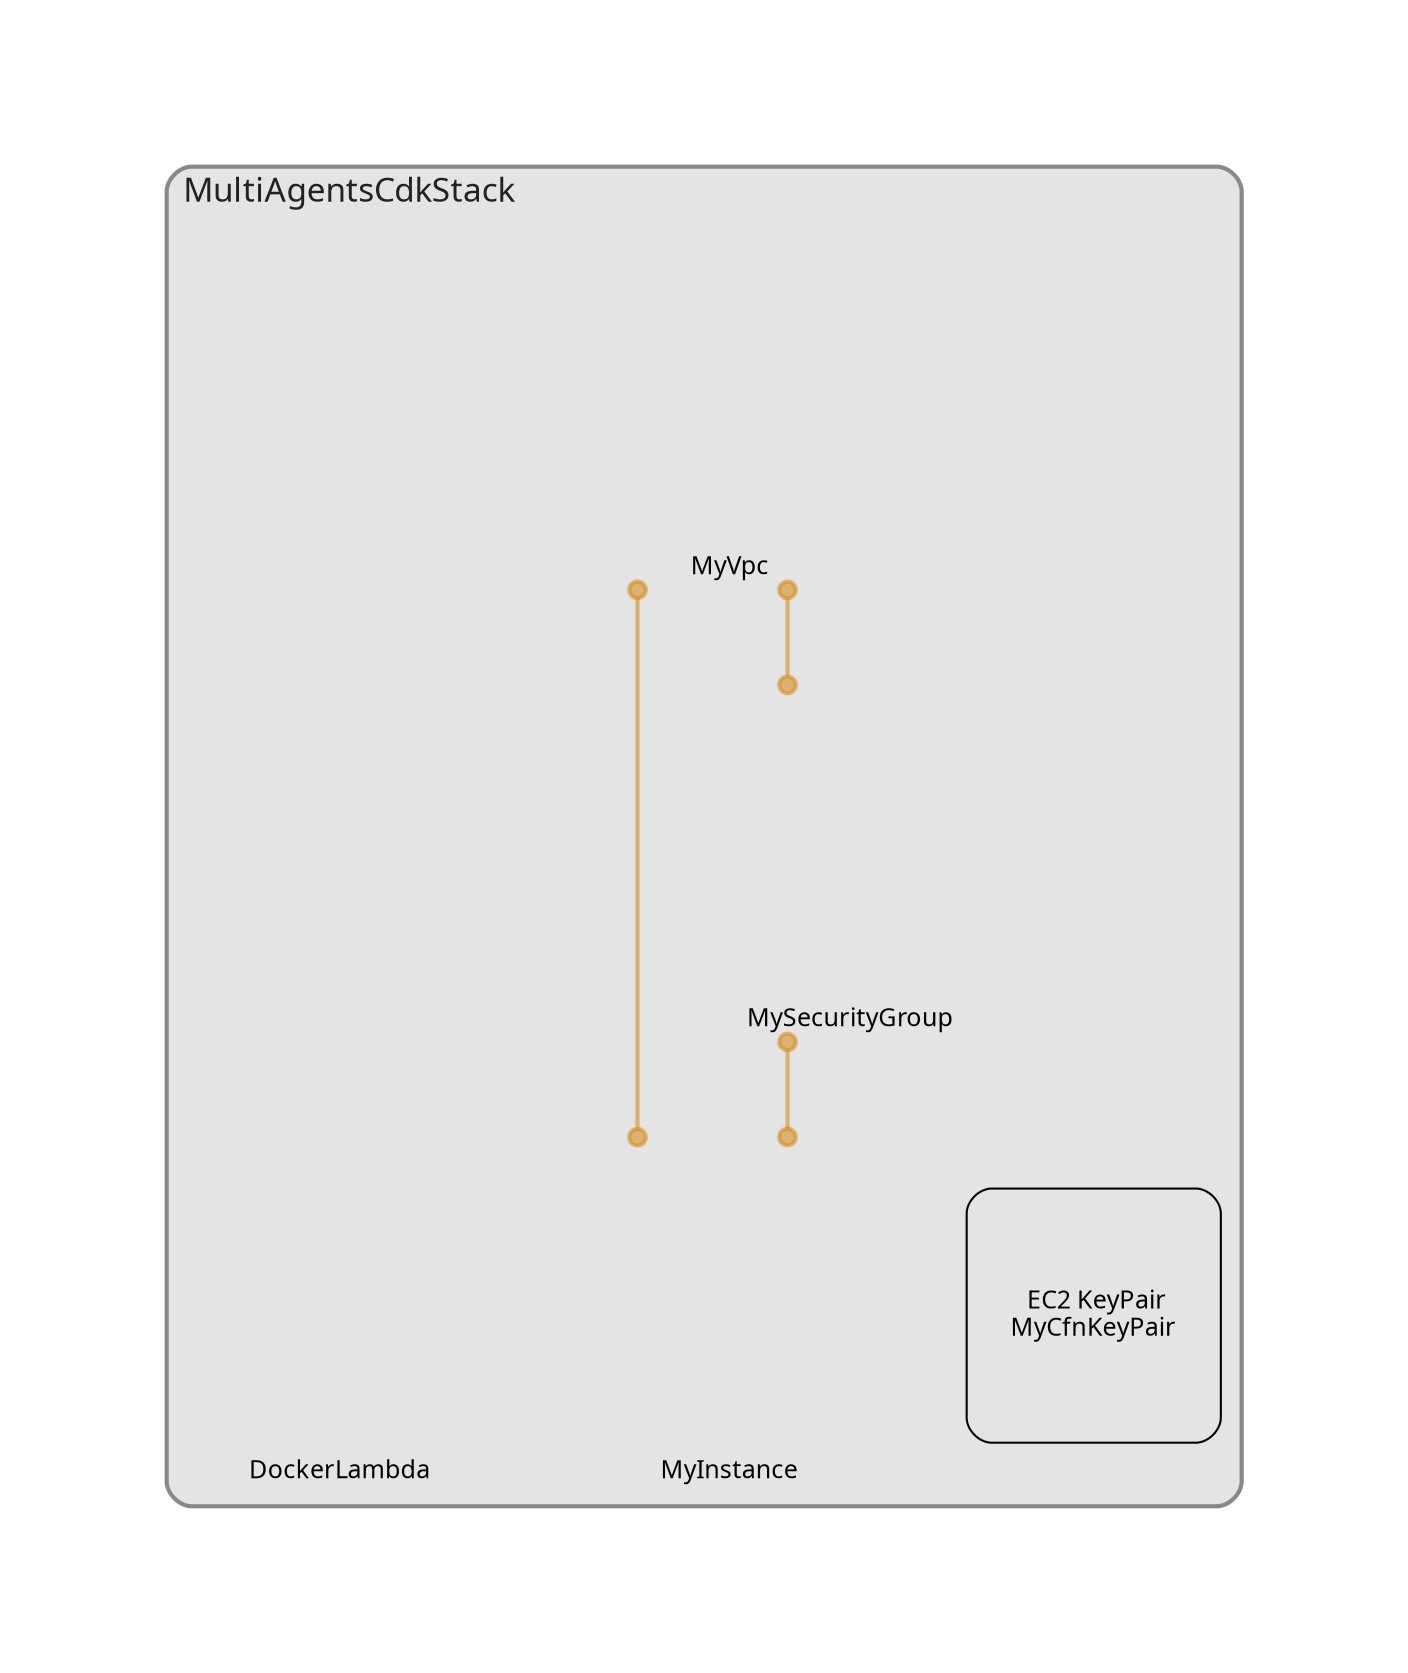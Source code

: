 digraph "Diagram" {
  splines = "ortho";
  pad = "1.0";
  nodesep = "0.60";
  ranksep = "0.75";
  fontname = "Sans-Serif";
  fontsize = "15";
  dpi = "200";
  rankdir = "BT";
  compound = "true";
  fontcolor = "#222222";
  edge [
    color = "#D5871488",
    penwidth = 2,
    arrowhead = "dot",
    arrowtail = "dot",
  ];
  node [
    shape = "box",
    style = "rounded",
    fixedsize = true,
    width = 1.7,
    height = 1.7,
    labelloc = "c",
    imagescale = true,
    fontname = "Sans-Serif",
    fontsize = 8,
    margin = 8,
  ];
  subgraph "MultiAgentsCdkStack" {
    subgraph "cluster-SubGraph.MultiAgentsCdkStack" {
      graph [
        label = "MultiAgentsCdkStack",
        labelloc = "b",
        labeljust = "l",
        margin = "10",
        fontsize = "16",
        penwidth = "2",
        pencolor = "#888888",
        style = "filled,rounded",
        fillcolor = "#e4e4e4",
      ];
      "MultiAgentsCdkStack/MyVpc" [
        label = " MyVpc",
        fontsize = 12,
        image = "C:\Users\SGundu\AppData\Roaming\npm\node_modules\cdk-dia\icons\aws\Service\Arch_Networking-Content\64\Arch_Amazon-Virtual-Private-Cloud_64@5x.png",
        imagescale = "true",
        imagepos = "tc",
        penwidth = "0",
        shape = "node",
        fixedsize = "true",
        labelloc = "b",
        width = 2,
        height = 2.266,
      ];
      "MultiAgentsCdkStack/MySecurityGroup" [
        label = " MySecurityGroup",
        fontsize = 12,
        image = "C:\Users\SGundu\AppData\Roaming\npm\node_modules\cdk-dia\icons\aws\security_group.png",
        imagescale = "true",
        imagepos = "tc",
        penwidth = "0",
        shape = "node",
        fixedsize = "true",
        labelloc = "b",
        width = 2,
        height = 2.266,
      ];
      "MultiAgentsCdkStack/MyCfnKeyPair" [
        label = " EC2 KeyPair\nMyCfnKeyPair",
        fontsize = 12,
      ];
      "MultiAgentsCdkStack/MyInstance" [
        label = " MyInstance",
        fontsize = 12,
        image = "C:\Users\SGundu\AppData\Roaming\npm\node_modules\cdk-dia\icons\aws\Resource\Res_Compute\Res_48_Dark\Res_Amazon-EC2_T2-Instance_48_Dark.png",
        imagescale = "true",
        imagepos = "tc",
        penwidth = "0",
        shape = "node",
        fixedsize = "true",
        labelloc = "b",
        width = 2,
        height = 2.266,
      ];
      "MultiAgentsCdkStack/DockerLambda" [
        label = " DockerLambda",
        fontsize = 12,
        image = "C:\Users\SGundu\AppData\Roaming\npm\node_modules\cdk-dia\icons\aws\Service\Arch_Compute\64\Arch_AWS-Lambda_64@5x.png",
        imagescale = "true",
        imagepos = "tc",
        penwidth = "0",
        shape = "node",
        fixedsize = "true",
        labelloc = "b",
        width = 2,
        height = 2.266,
      ];
    }
  }
  "MultiAgentsCdkStack/MySecurityGroup" -> "MultiAgentsCdkStack/MyVpc" [
    dir = "both",
  ];
  "MultiAgentsCdkStack/MyInstance" -> "MultiAgentsCdkStack/MyVpc" [
    dir = "both",
  ];
  "MultiAgentsCdkStack/MyInstance" -> "MultiAgentsCdkStack/MySecurityGroup" [
    dir = "both",
  ];
}